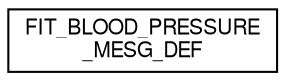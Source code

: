digraph "Graphical Class Hierarchy"
{
  edge [fontname="FreeSans",fontsize="10",labelfontname="FreeSans",labelfontsize="10"];
  node [fontname="FreeSans",fontsize="10",shape=record];
  rankdir="LR";
  Node1 [label="FIT_BLOOD_PRESSURE\l_MESG_DEF",height=0.2,width=0.4,color="black", fillcolor="white", style="filled",URL="$struct_f_i_t___b_l_o_o_d___p_r_e_s_s_u_r_e___m_e_s_g___d_e_f.html"];
}
